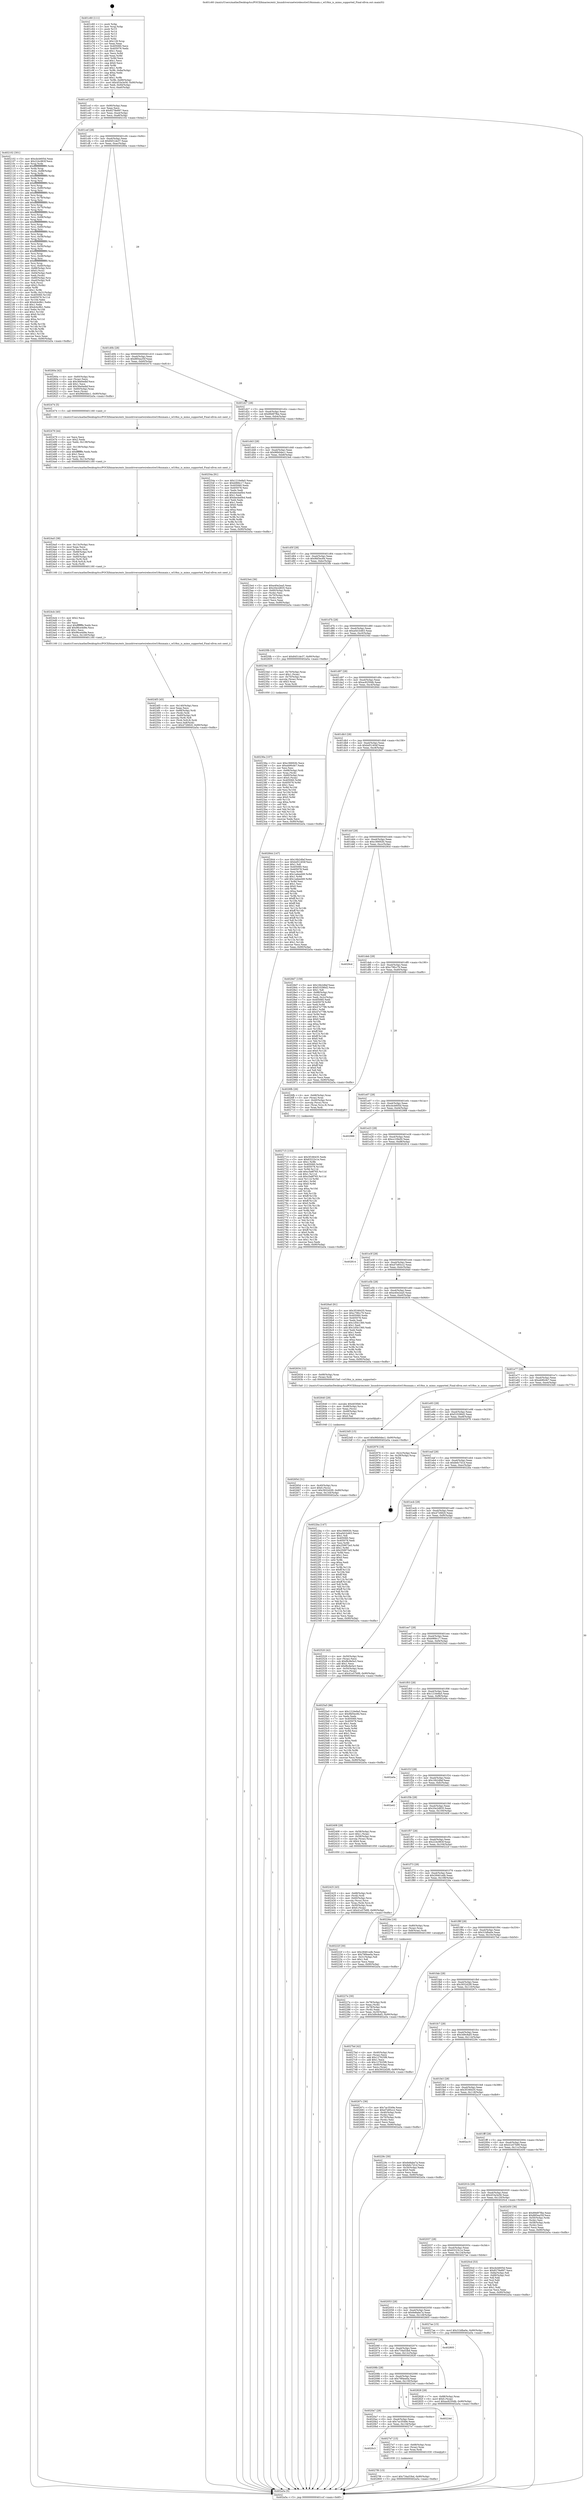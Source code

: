 digraph "0x401c60" {
  label = "0x401c60 (/mnt/c/Users/mathe/Desktop/tcc/POCII/binaries/extr_linuxdriversnetwirelesstiwl18xxmain.c_wl18xx_is_mimo_supported_Final-ollvm.out::main(0))"
  labelloc = "t"
  node[shape=record]

  Entry [label="",width=0.3,height=0.3,shape=circle,fillcolor=black,style=filled]
  "0x401ccf" [label="{
     0x401ccf [32]\l
     | [instrs]\l
     &nbsp;&nbsp;0x401ccf \<+6\>: mov -0x90(%rbp),%eax\l
     &nbsp;&nbsp;0x401cd5 \<+2\>: mov %eax,%ecx\l
     &nbsp;&nbsp;0x401cd7 \<+6\>: sub $0x8278e897,%ecx\l
     &nbsp;&nbsp;0x401cdd \<+6\>: mov %eax,-0xa4(%rbp)\l
     &nbsp;&nbsp;0x401ce3 \<+6\>: mov %ecx,-0xa8(%rbp)\l
     &nbsp;&nbsp;0x401ce9 \<+6\>: je 0000000000402102 \<main+0x4a2\>\l
  }"]
  "0x402102" [label="{
     0x402102 [301]\l
     | [instrs]\l
     &nbsp;&nbsp;0x402102 \<+5\>: mov $0xcbcb605d,%eax\l
     &nbsp;&nbsp;0x402107 \<+5\>: mov $0x224c963f,%ecx\l
     &nbsp;&nbsp;0x40210c \<+3\>: mov %rsp,%rdx\l
     &nbsp;&nbsp;0x40210f \<+4\>: add $0xfffffffffffffff0,%rdx\l
     &nbsp;&nbsp;0x402113 \<+3\>: mov %rdx,%rsp\l
     &nbsp;&nbsp;0x402116 \<+7\>: mov %rdx,-0x88(%rbp)\l
     &nbsp;&nbsp;0x40211d \<+3\>: mov %rsp,%rdx\l
     &nbsp;&nbsp;0x402120 \<+4\>: add $0xfffffffffffffff0,%rdx\l
     &nbsp;&nbsp;0x402124 \<+3\>: mov %rdx,%rsp\l
     &nbsp;&nbsp;0x402127 \<+3\>: mov %rsp,%rsi\l
     &nbsp;&nbsp;0x40212a \<+4\>: add $0xfffffffffffffff0,%rsi\l
     &nbsp;&nbsp;0x40212e \<+3\>: mov %rsi,%rsp\l
     &nbsp;&nbsp;0x402131 \<+4\>: mov %rsi,-0x80(%rbp)\l
     &nbsp;&nbsp;0x402135 \<+3\>: mov %rsp,%rsi\l
     &nbsp;&nbsp;0x402138 \<+4\>: add $0xfffffffffffffff0,%rsi\l
     &nbsp;&nbsp;0x40213c \<+3\>: mov %rsi,%rsp\l
     &nbsp;&nbsp;0x40213f \<+4\>: mov %rsi,-0x78(%rbp)\l
     &nbsp;&nbsp;0x402143 \<+3\>: mov %rsp,%rsi\l
     &nbsp;&nbsp;0x402146 \<+4\>: add $0xfffffffffffffff0,%rsi\l
     &nbsp;&nbsp;0x40214a \<+3\>: mov %rsi,%rsp\l
     &nbsp;&nbsp;0x40214d \<+4\>: mov %rsi,-0x70(%rbp)\l
     &nbsp;&nbsp;0x402151 \<+3\>: mov %rsp,%rsi\l
     &nbsp;&nbsp;0x402154 \<+4\>: add $0xfffffffffffffff0,%rsi\l
     &nbsp;&nbsp;0x402158 \<+3\>: mov %rsi,%rsp\l
     &nbsp;&nbsp;0x40215b \<+4\>: mov %rsi,-0x68(%rbp)\l
     &nbsp;&nbsp;0x40215f \<+3\>: mov %rsp,%rsi\l
     &nbsp;&nbsp;0x402162 \<+4\>: add $0xfffffffffffffff0,%rsi\l
     &nbsp;&nbsp;0x402166 \<+3\>: mov %rsi,%rsp\l
     &nbsp;&nbsp;0x402169 \<+4\>: mov %rsi,-0x60(%rbp)\l
     &nbsp;&nbsp;0x40216d \<+3\>: mov %rsp,%rsi\l
     &nbsp;&nbsp;0x402170 \<+4\>: add $0xfffffffffffffff0,%rsi\l
     &nbsp;&nbsp;0x402174 \<+3\>: mov %rsi,%rsp\l
     &nbsp;&nbsp;0x402177 \<+4\>: mov %rsi,-0x58(%rbp)\l
     &nbsp;&nbsp;0x40217b \<+3\>: mov %rsp,%rsi\l
     &nbsp;&nbsp;0x40217e \<+4\>: add $0xfffffffffffffff0,%rsi\l
     &nbsp;&nbsp;0x402182 \<+3\>: mov %rsi,%rsp\l
     &nbsp;&nbsp;0x402185 \<+4\>: mov %rsi,-0x50(%rbp)\l
     &nbsp;&nbsp;0x402189 \<+3\>: mov %rsp,%rsi\l
     &nbsp;&nbsp;0x40218c \<+4\>: add $0xfffffffffffffff0,%rsi\l
     &nbsp;&nbsp;0x402190 \<+3\>: mov %rsi,%rsp\l
     &nbsp;&nbsp;0x402193 \<+4\>: mov %rsi,-0x48(%rbp)\l
     &nbsp;&nbsp;0x402197 \<+3\>: mov %rsp,%rsi\l
     &nbsp;&nbsp;0x40219a \<+4\>: add $0xfffffffffffffff0,%rsi\l
     &nbsp;&nbsp;0x40219e \<+3\>: mov %rsi,%rsp\l
     &nbsp;&nbsp;0x4021a1 \<+4\>: mov %rsi,-0x40(%rbp)\l
     &nbsp;&nbsp;0x4021a5 \<+7\>: mov -0x88(%rbp),%rsi\l
     &nbsp;&nbsp;0x4021ac \<+6\>: movl $0x0,(%rsi)\l
     &nbsp;&nbsp;0x4021b2 \<+6\>: mov -0x94(%rbp),%edi\l
     &nbsp;&nbsp;0x4021b8 \<+2\>: mov %edi,(%rdx)\l
     &nbsp;&nbsp;0x4021ba \<+4\>: mov -0x80(%rbp),%rsi\l
     &nbsp;&nbsp;0x4021be \<+7\>: mov -0xa0(%rbp),%r8\l
     &nbsp;&nbsp;0x4021c5 \<+3\>: mov %r8,(%rsi)\l
     &nbsp;&nbsp;0x4021c8 \<+3\>: cmpl $0x2,(%rdx)\l
     &nbsp;&nbsp;0x4021cb \<+4\>: setne %r9b\l
     &nbsp;&nbsp;0x4021cf \<+4\>: and $0x1,%r9b\l
     &nbsp;&nbsp;0x4021d3 \<+4\>: mov %r9b,-0x31(%rbp)\l
     &nbsp;&nbsp;0x4021d7 \<+8\>: mov 0x405060,%r10d\l
     &nbsp;&nbsp;0x4021df \<+8\>: mov 0x405078,%r11d\l
     &nbsp;&nbsp;0x4021e7 \<+3\>: mov %r10d,%ebx\l
     &nbsp;&nbsp;0x4021ea \<+6\>: add $0xdcbc8b1,%ebx\l
     &nbsp;&nbsp;0x4021f0 \<+3\>: sub $0x1,%ebx\l
     &nbsp;&nbsp;0x4021f3 \<+6\>: sub $0xdcbc8b1,%ebx\l
     &nbsp;&nbsp;0x4021f9 \<+4\>: imul %ebx,%r10d\l
     &nbsp;&nbsp;0x4021fd \<+4\>: and $0x1,%r10d\l
     &nbsp;&nbsp;0x402201 \<+4\>: cmp $0x0,%r10d\l
     &nbsp;&nbsp;0x402205 \<+4\>: sete %r9b\l
     &nbsp;&nbsp;0x402209 \<+4\>: cmp $0xa,%r11d\l
     &nbsp;&nbsp;0x40220d \<+4\>: setl %r14b\l
     &nbsp;&nbsp;0x402211 \<+3\>: mov %r9b,%r15b\l
     &nbsp;&nbsp;0x402214 \<+3\>: and %r14b,%r15b\l
     &nbsp;&nbsp;0x402217 \<+3\>: xor %r14b,%r9b\l
     &nbsp;&nbsp;0x40221a \<+3\>: or %r9b,%r15b\l
     &nbsp;&nbsp;0x40221d \<+4\>: test $0x1,%r15b\l
     &nbsp;&nbsp;0x402221 \<+3\>: cmovne %ecx,%eax\l
     &nbsp;&nbsp;0x402224 \<+6\>: mov %eax,-0x90(%rbp)\l
     &nbsp;&nbsp;0x40222a \<+5\>: jmp 0000000000402a5a \<main+0xdfa\>\l
  }"]
  "0x401cef" [label="{
     0x401cef [28]\l
     | [instrs]\l
     &nbsp;&nbsp;0x401cef \<+5\>: jmp 0000000000401cf4 \<main+0x94\>\l
     &nbsp;&nbsp;0x401cf4 \<+6\>: mov -0xa4(%rbp),%eax\l
     &nbsp;&nbsp;0x401cfa \<+5\>: sub $0x8451de37,%eax\l
     &nbsp;&nbsp;0x401cff \<+6\>: mov %eax,-0xac(%rbp)\l
     &nbsp;&nbsp;0x401d05 \<+6\>: je 000000000040260a \<main+0x9aa\>\l
  }"]
  Exit [label="",width=0.3,height=0.3,shape=circle,fillcolor=black,style=filled,peripheries=2]
  "0x40260a" [label="{
     0x40260a [42]\l
     | [instrs]\l
     &nbsp;&nbsp;0x40260a \<+4\>: mov -0x60(%rbp),%rax\l
     &nbsp;&nbsp;0x40260e \<+2\>: mov (%rax),%ecx\l
     &nbsp;&nbsp;0x402610 \<+6\>: sub $0x36e0edbf,%ecx\l
     &nbsp;&nbsp;0x402616 \<+3\>: add $0x1,%ecx\l
     &nbsp;&nbsp;0x402619 \<+6\>: add $0x36e0edbf,%ecx\l
     &nbsp;&nbsp;0x40261f \<+4\>: mov -0x60(%rbp),%rax\l
     &nbsp;&nbsp;0x402623 \<+2\>: mov %ecx,(%rax)\l
     &nbsp;&nbsp;0x402625 \<+10\>: movl $0x96b0dec1,-0x90(%rbp)\l
     &nbsp;&nbsp;0x40262f \<+5\>: jmp 0000000000402a5a \<main+0xdfa\>\l
  }"]
  "0x401d0b" [label="{
     0x401d0b [28]\l
     | [instrs]\l
     &nbsp;&nbsp;0x401d0b \<+5\>: jmp 0000000000401d10 \<main+0xb0\>\l
     &nbsp;&nbsp;0x401d10 \<+6\>: mov -0xa4(%rbp),%eax\l
     &nbsp;&nbsp;0x401d16 \<+5\>: sub $0x885ea35f,%eax\l
     &nbsp;&nbsp;0x401d1b \<+6\>: mov %eax,-0xb0(%rbp)\l
     &nbsp;&nbsp;0x401d21 \<+6\>: je 0000000000402474 \<main+0x814\>\l
  }"]
  "0x4027f6" [label="{
     0x4027f6 [15]\l
     | [instrs]\l
     &nbsp;&nbsp;0x4027f6 \<+10\>: movl $0x734a53bd,-0x90(%rbp)\l
     &nbsp;&nbsp;0x402800 \<+5\>: jmp 0000000000402a5a \<main+0xdfa\>\l
  }"]
  "0x402474" [label="{
     0x402474 [5]\l
     | [instrs]\l
     &nbsp;&nbsp;0x402474 \<+5\>: call 0000000000401160 \<next_i\>\l
     | [calls]\l
     &nbsp;&nbsp;0x401160 \{1\} (/mnt/c/Users/mathe/Desktop/tcc/POCII/binaries/extr_linuxdriversnetwirelesstiwl18xxmain.c_wl18xx_is_mimo_supported_Final-ollvm.out::next_i)\l
  }"]
  "0x401d27" [label="{
     0x401d27 [28]\l
     | [instrs]\l
     &nbsp;&nbsp;0x401d27 \<+5\>: jmp 0000000000401d2c \<main+0xcc\>\l
     &nbsp;&nbsp;0x401d2c \<+6\>: mov -0xa4(%rbp),%eax\l
     &nbsp;&nbsp;0x401d32 \<+5\>: sub $0x89d97fbe,%eax\l
     &nbsp;&nbsp;0x401d37 \<+6\>: mov %eax,-0xb4(%rbp)\l
     &nbsp;&nbsp;0x401d3d \<+6\>: je 000000000040254a \<main+0x8ea\>\l
  }"]
  "0x4020c3" [label="{
     0x4020c3\l
  }", style=dashed]
  "0x40254a" [label="{
     0x40254a [91]\l
     | [instrs]\l
     &nbsp;&nbsp;0x40254a \<+5\>: mov $0x1216e9a5,%eax\l
     &nbsp;&nbsp;0x40254f \<+5\>: mov $0xb966c17,%ecx\l
     &nbsp;&nbsp;0x402554 \<+7\>: mov 0x405060,%edx\l
     &nbsp;&nbsp;0x40255b \<+7\>: mov 0x405078,%esi\l
     &nbsp;&nbsp;0x402562 \<+2\>: mov %edx,%edi\l
     &nbsp;&nbsp;0x402564 \<+6\>: sub $0xbecba0b4,%edi\l
     &nbsp;&nbsp;0x40256a \<+3\>: sub $0x1,%edi\l
     &nbsp;&nbsp;0x40256d \<+6\>: add $0xbecba0b4,%edi\l
     &nbsp;&nbsp;0x402573 \<+3\>: imul %edi,%edx\l
     &nbsp;&nbsp;0x402576 \<+3\>: and $0x1,%edx\l
     &nbsp;&nbsp;0x402579 \<+3\>: cmp $0x0,%edx\l
     &nbsp;&nbsp;0x40257c \<+4\>: sete %r8b\l
     &nbsp;&nbsp;0x402580 \<+3\>: cmp $0xa,%esi\l
     &nbsp;&nbsp;0x402583 \<+4\>: setl %r9b\l
     &nbsp;&nbsp;0x402587 \<+3\>: mov %r8b,%r10b\l
     &nbsp;&nbsp;0x40258a \<+3\>: and %r9b,%r10b\l
     &nbsp;&nbsp;0x40258d \<+3\>: xor %r9b,%r8b\l
     &nbsp;&nbsp;0x402590 \<+3\>: or %r8b,%r10b\l
     &nbsp;&nbsp;0x402593 \<+4\>: test $0x1,%r10b\l
     &nbsp;&nbsp;0x402597 \<+3\>: cmovne %ecx,%eax\l
     &nbsp;&nbsp;0x40259a \<+6\>: mov %eax,-0x90(%rbp)\l
     &nbsp;&nbsp;0x4025a0 \<+5\>: jmp 0000000000402a5a \<main+0xdfa\>\l
  }"]
  "0x401d43" [label="{
     0x401d43 [28]\l
     | [instrs]\l
     &nbsp;&nbsp;0x401d43 \<+5\>: jmp 0000000000401d48 \<main+0xe8\>\l
     &nbsp;&nbsp;0x401d48 \<+6\>: mov -0xa4(%rbp),%eax\l
     &nbsp;&nbsp;0x401d4e \<+5\>: sub $0x96b0dec1,%eax\l
     &nbsp;&nbsp;0x401d53 \<+6\>: mov %eax,-0xb8(%rbp)\l
     &nbsp;&nbsp;0x401d59 \<+6\>: je 00000000004023e4 \<main+0x784\>\l
  }"]
  "0x4027e7" [label="{
     0x4027e7 [15]\l
     | [instrs]\l
     &nbsp;&nbsp;0x4027e7 \<+4\>: mov -0x68(%rbp),%rax\l
     &nbsp;&nbsp;0x4027eb \<+3\>: mov (%rax),%rax\l
     &nbsp;&nbsp;0x4027ee \<+3\>: mov %rax,%rdi\l
     &nbsp;&nbsp;0x4027f1 \<+5\>: call 0000000000401030 \<free@plt\>\l
     | [calls]\l
     &nbsp;&nbsp;0x401030 \{1\} (unknown)\l
  }"]
  "0x4023e4" [label="{
     0x4023e4 [36]\l
     | [instrs]\l
     &nbsp;&nbsp;0x4023e4 \<+5\>: mov $0xe40e2ea5,%eax\l
     &nbsp;&nbsp;0x4023e9 \<+5\>: mov $0x20e2d835,%ecx\l
     &nbsp;&nbsp;0x4023ee \<+4\>: mov -0x60(%rbp),%rdx\l
     &nbsp;&nbsp;0x4023f2 \<+2\>: mov (%rdx),%esi\l
     &nbsp;&nbsp;0x4023f4 \<+4\>: mov -0x70(%rbp),%rdx\l
     &nbsp;&nbsp;0x4023f8 \<+2\>: cmp (%rdx),%esi\l
     &nbsp;&nbsp;0x4023fa \<+3\>: cmovl %ecx,%eax\l
     &nbsp;&nbsp;0x4023fd \<+6\>: mov %eax,-0x90(%rbp)\l
     &nbsp;&nbsp;0x402403 \<+5\>: jmp 0000000000402a5a \<main+0xdfa\>\l
  }"]
  "0x401d5f" [label="{
     0x401d5f [28]\l
     | [instrs]\l
     &nbsp;&nbsp;0x401d5f \<+5\>: jmp 0000000000401d64 \<main+0x104\>\l
     &nbsp;&nbsp;0x401d64 \<+6\>: mov -0xa4(%rbp),%eax\l
     &nbsp;&nbsp;0x401d6a \<+5\>: sub $0x9bf3ec84,%eax\l
     &nbsp;&nbsp;0x401d6f \<+6\>: mov %eax,-0xbc(%rbp)\l
     &nbsp;&nbsp;0x401d75 \<+6\>: je 00000000004025fb \<main+0x99b\>\l
  }"]
  "0x4020a7" [label="{
     0x4020a7 [28]\l
     | [instrs]\l
     &nbsp;&nbsp;0x4020a7 \<+5\>: jmp 00000000004020ac \<main+0x44c\>\l
     &nbsp;&nbsp;0x4020ac \<+6\>: mov -0xa4(%rbp),%eax\l
     &nbsp;&nbsp;0x4020b2 \<+5\>: sub $0x7ac3549e,%eax\l
     &nbsp;&nbsp;0x4020b7 \<+6\>: mov %eax,-0x134(%rbp)\l
     &nbsp;&nbsp;0x4020bd \<+6\>: je 00000000004027e7 \<main+0xb87\>\l
  }"]
  "0x4025fb" [label="{
     0x4025fb [15]\l
     | [instrs]\l
     &nbsp;&nbsp;0x4025fb \<+10\>: movl $0x8451de37,-0x90(%rbp)\l
     &nbsp;&nbsp;0x402605 \<+5\>: jmp 0000000000402a5a \<main+0xdfa\>\l
  }"]
  "0x401d7b" [label="{
     0x401d7b [28]\l
     | [instrs]\l
     &nbsp;&nbsp;0x401d7b \<+5\>: jmp 0000000000401d80 \<main+0x120\>\l
     &nbsp;&nbsp;0x401d80 \<+6\>: mov -0xa4(%rbp),%eax\l
     &nbsp;&nbsp;0x401d86 \<+5\>: sub $0xa0d1b463,%eax\l
     &nbsp;&nbsp;0x401d8b \<+6\>: mov %eax,-0xc0(%rbp)\l
     &nbsp;&nbsp;0x401d91 \<+6\>: je 000000000040234d \<main+0x6ed\>\l
  }"]
  "0x40224d" [label="{
     0x40224d\l
  }", style=dashed]
  "0x40234d" [label="{
     0x40234d [29]\l
     | [instrs]\l
     &nbsp;&nbsp;0x40234d \<+4\>: mov -0x70(%rbp),%rax\l
     &nbsp;&nbsp;0x402351 \<+6\>: movl $0x1,(%rax)\l
     &nbsp;&nbsp;0x402357 \<+4\>: mov -0x70(%rbp),%rax\l
     &nbsp;&nbsp;0x40235b \<+3\>: movslq (%rax),%rax\l
     &nbsp;&nbsp;0x40235e \<+4\>: shl $0x3,%rax\l
     &nbsp;&nbsp;0x402362 \<+3\>: mov %rax,%rdi\l
     &nbsp;&nbsp;0x402365 \<+5\>: call 0000000000401050 \<malloc@plt\>\l
     | [calls]\l
     &nbsp;&nbsp;0x401050 \{1\} (unknown)\l
  }"]
  "0x401d97" [label="{
     0x401d97 [28]\l
     | [instrs]\l
     &nbsp;&nbsp;0x401d97 \<+5\>: jmp 0000000000401d9c \<main+0x13c\>\l
     &nbsp;&nbsp;0x401d9c \<+6\>: mov -0xa4(%rbp),%eax\l
     &nbsp;&nbsp;0x401da2 \<+5\>: sub $0xac8250db,%eax\l
     &nbsp;&nbsp;0x401da7 \<+6\>: mov %eax,-0xc4(%rbp)\l
     &nbsp;&nbsp;0x401dad \<+6\>: je 0000000000402844 \<main+0xbe4\>\l
  }"]
  "0x40208b" [label="{
     0x40208b [28]\l
     | [instrs]\l
     &nbsp;&nbsp;0x40208b \<+5\>: jmp 0000000000402090 \<main+0x430\>\l
     &nbsp;&nbsp;0x402090 \<+6\>: mov -0xa4(%rbp),%eax\l
     &nbsp;&nbsp;0x402096 \<+5\>: sub $0x79f4ee0a,%eax\l
     &nbsp;&nbsp;0x40209b \<+6\>: mov %eax,-0x130(%rbp)\l
     &nbsp;&nbsp;0x4020a1 \<+6\>: je 000000000040224d \<main+0x5ed\>\l
  }"]
  "0x402844" [label="{
     0x402844 [147]\l
     | [instrs]\l
     &nbsp;&nbsp;0x402844 \<+5\>: mov $0x16b2dfaf,%eax\l
     &nbsp;&nbsp;0x402849 \<+5\>: mov $0xbd51404f,%ecx\l
     &nbsp;&nbsp;0x40284e \<+2\>: mov $0x1,%dl\l
     &nbsp;&nbsp;0x402850 \<+7\>: mov 0x405060,%esi\l
     &nbsp;&nbsp;0x402857 \<+7\>: mov 0x405078,%edi\l
     &nbsp;&nbsp;0x40285e \<+3\>: mov %esi,%r8d\l
     &nbsp;&nbsp;0x402861 \<+7\>: sub $0x1adeed49,%r8d\l
     &nbsp;&nbsp;0x402868 \<+4\>: sub $0x1,%r8d\l
     &nbsp;&nbsp;0x40286c \<+7\>: add $0x1adeed49,%r8d\l
     &nbsp;&nbsp;0x402873 \<+4\>: imul %r8d,%esi\l
     &nbsp;&nbsp;0x402877 \<+3\>: and $0x1,%esi\l
     &nbsp;&nbsp;0x40287a \<+3\>: cmp $0x0,%esi\l
     &nbsp;&nbsp;0x40287d \<+4\>: sete %r9b\l
     &nbsp;&nbsp;0x402881 \<+3\>: cmp $0xa,%edi\l
     &nbsp;&nbsp;0x402884 \<+4\>: setl %r10b\l
     &nbsp;&nbsp;0x402888 \<+3\>: mov %r9b,%r11b\l
     &nbsp;&nbsp;0x40288b \<+4\>: xor $0xff,%r11b\l
     &nbsp;&nbsp;0x40288f \<+3\>: mov %r10b,%bl\l
     &nbsp;&nbsp;0x402892 \<+3\>: xor $0xff,%bl\l
     &nbsp;&nbsp;0x402895 \<+3\>: xor $0x1,%dl\l
     &nbsp;&nbsp;0x402898 \<+3\>: mov %r11b,%r14b\l
     &nbsp;&nbsp;0x40289b \<+4\>: and $0xff,%r14b\l
     &nbsp;&nbsp;0x40289f \<+3\>: and %dl,%r9b\l
     &nbsp;&nbsp;0x4028a2 \<+3\>: mov %bl,%r15b\l
     &nbsp;&nbsp;0x4028a5 \<+4\>: and $0xff,%r15b\l
     &nbsp;&nbsp;0x4028a9 \<+3\>: and %dl,%r10b\l
     &nbsp;&nbsp;0x4028ac \<+3\>: or %r9b,%r14b\l
     &nbsp;&nbsp;0x4028af \<+3\>: or %r10b,%r15b\l
     &nbsp;&nbsp;0x4028b2 \<+3\>: xor %r15b,%r14b\l
     &nbsp;&nbsp;0x4028b5 \<+3\>: or %bl,%r11b\l
     &nbsp;&nbsp;0x4028b8 \<+4\>: xor $0xff,%r11b\l
     &nbsp;&nbsp;0x4028bc \<+3\>: or $0x1,%dl\l
     &nbsp;&nbsp;0x4028bf \<+3\>: and %dl,%r11b\l
     &nbsp;&nbsp;0x4028c2 \<+3\>: or %r11b,%r14b\l
     &nbsp;&nbsp;0x4028c5 \<+4\>: test $0x1,%r14b\l
     &nbsp;&nbsp;0x4028c9 \<+3\>: cmovne %ecx,%eax\l
     &nbsp;&nbsp;0x4028cc \<+6\>: mov %eax,-0x90(%rbp)\l
     &nbsp;&nbsp;0x4028d2 \<+5\>: jmp 0000000000402a5a \<main+0xdfa\>\l
  }"]
  "0x401db3" [label="{
     0x401db3 [28]\l
     | [instrs]\l
     &nbsp;&nbsp;0x401db3 \<+5\>: jmp 0000000000401db8 \<main+0x158\>\l
     &nbsp;&nbsp;0x401db8 \<+6\>: mov -0xa4(%rbp),%eax\l
     &nbsp;&nbsp;0x401dbe \<+5\>: sub $0xbd51404f,%eax\l
     &nbsp;&nbsp;0x401dc3 \<+6\>: mov %eax,-0xc8(%rbp)\l
     &nbsp;&nbsp;0x401dc9 \<+6\>: je 00000000004028d7 \<main+0xc77\>\l
  }"]
  "0x402828" [label="{
     0x402828 [28]\l
     | [instrs]\l
     &nbsp;&nbsp;0x402828 \<+7\>: mov -0x88(%rbp),%rax\l
     &nbsp;&nbsp;0x40282f \<+6\>: movl $0x0,(%rax)\l
     &nbsp;&nbsp;0x402835 \<+10\>: movl $0xac8250db,-0x90(%rbp)\l
     &nbsp;&nbsp;0x40283f \<+5\>: jmp 0000000000402a5a \<main+0xdfa\>\l
  }"]
  "0x4028d7" [label="{
     0x4028d7 [159]\l
     | [instrs]\l
     &nbsp;&nbsp;0x4028d7 \<+5\>: mov $0x16b2dfaf,%eax\l
     &nbsp;&nbsp;0x4028dc \<+5\>: mov $0xf10296d2,%ecx\l
     &nbsp;&nbsp;0x4028e1 \<+2\>: mov $0x1,%dl\l
     &nbsp;&nbsp;0x4028e3 \<+7\>: mov -0x88(%rbp),%rsi\l
     &nbsp;&nbsp;0x4028ea \<+2\>: mov (%rsi),%edi\l
     &nbsp;&nbsp;0x4028ec \<+3\>: mov %edi,-0x2c(%rbp)\l
     &nbsp;&nbsp;0x4028ef \<+7\>: mov 0x405060,%edi\l
     &nbsp;&nbsp;0x4028f6 \<+8\>: mov 0x405078,%r8d\l
     &nbsp;&nbsp;0x4028fe \<+3\>: mov %edi,%r9d\l
     &nbsp;&nbsp;0x402901 \<+7\>: add $0x47e7786,%r9d\l
     &nbsp;&nbsp;0x402908 \<+4\>: sub $0x1,%r9d\l
     &nbsp;&nbsp;0x40290c \<+7\>: sub $0x47e7786,%r9d\l
     &nbsp;&nbsp;0x402913 \<+4\>: imul %r9d,%edi\l
     &nbsp;&nbsp;0x402917 \<+3\>: and $0x1,%edi\l
     &nbsp;&nbsp;0x40291a \<+3\>: cmp $0x0,%edi\l
     &nbsp;&nbsp;0x40291d \<+4\>: sete %r10b\l
     &nbsp;&nbsp;0x402921 \<+4\>: cmp $0xa,%r8d\l
     &nbsp;&nbsp;0x402925 \<+4\>: setl %r11b\l
     &nbsp;&nbsp;0x402929 \<+3\>: mov %r10b,%bl\l
     &nbsp;&nbsp;0x40292c \<+3\>: xor $0xff,%bl\l
     &nbsp;&nbsp;0x40292f \<+3\>: mov %r11b,%r14b\l
     &nbsp;&nbsp;0x402932 \<+4\>: xor $0xff,%r14b\l
     &nbsp;&nbsp;0x402936 \<+3\>: xor $0x0,%dl\l
     &nbsp;&nbsp;0x402939 \<+3\>: mov %bl,%r15b\l
     &nbsp;&nbsp;0x40293c \<+4\>: and $0x0,%r15b\l
     &nbsp;&nbsp;0x402940 \<+3\>: and %dl,%r10b\l
     &nbsp;&nbsp;0x402943 \<+3\>: mov %r14b,%r12b\l
     &nbsp;&nbsp;0x402946 \<+4\>: and $0x0,%r12b\l
     &nbsp;&nbsp;0x40294a \<+3\>: and %dl,%r11b\l
     &nbsp;&nbsp;0x40294d \<+3\>: or %r10b,%r15b\l
     &nbsp;&nbsp;0x402950 \<+3\>: or %r11b,%r12b\l
     &nbsp;&nbsp;0x402953 \<+3\>: xor %r12b,%r15b\l
     &nbsp;&nbsp;0x402956 \<+3\>: or %r14b,%bl\l
     &nbsp;&nbsp;0x402959 \<+3\>: xor $0xff,%bl\l
     &nbsp;&nbsp;0x40295c \<+3\>: or $0x0,%dl\l
     &nbsp;&nbsp;0x40295f \<+2\>: and %dl,%bl\l
     &nbsp;&nbsp;0x402961 \<+3\>: or %bl,%r15b\l
     &nbsp;&nbsp;0x402964 \<+4\>: test $0x1,%r15b\l
     &nbsp;&nbsp;0x402968 \<+3\>: cmovne %ecx,%eax\l
     &nbsp;&nbsp;0x40296b \<+6\>: mov %eax,-0x90(%rbp)\l
     &nbsp;&nbsp;0x402971 \<+5\>: jmp 0000000000402a5a \<main+0xdfa\>\l
  }"]
  "0x401dcf" [label="{
     0x401dcf [28]\l
     | [instrs]\l
     &nbsp;&nbsp;0x401dcf \<+5\>: jmp 0000000000401dd4 \<main+0x174\>\l
     &nbsp;&nbsp;0x401dd4 \<+6\>: mov -0xa4(%rbp),%eax\l
     &nbsp;&nbsp;0x401dda \<+5\>: sub $0xc36692fc,%eax\l
     &nbsp;&nbsp;0x401ddf \<+6\>: mov %eax,-0xcc(%rbp)\l
     &nbsp;&nbsp;0x401de5 \<+6\>: je 00000000004029cd \<main+0xd6d\>\l
  }"]
  "0x40206f" [label="{
     0x40206f [28]\l
     | [instrs]\l
     &nbsp;&nbsp;0x40206f \<+5\>: jmp 0000000000402074 \<main+0x414\>\l
     &nbsp;&nbsp;0x402074 \<+6\>: mov -0xa4(%rbp),%eax\l
     &nbsp;&nbsp;0x40207a \<+5\>: sub $0x734a53bd,%eax\l
     &nbsp;&nbsp;0x40207f \<+6\>: mov %eax,-0x12c(%rbp)\l
     &nbsp;&nbsp;0x402085 \<+6\>: je 0000000000402828 \<main+0xbc8\>\l
  }"]
  "0x4029cd" [label="{
     0x4029cd\l
  }", style=dashed]
  "0x401deb" [label="{
     0x401deb [28]\l
     | [instrs]\l
     &nbsp;&nbsp;0x401deb \<+5\>: jmp 0000000000401df0 \<main+0x190\>\l
     &nbsp;&nbsp;0x401df0 \<+6\>: mov -0xa4(%rbp),%eax\l
     &nbsp;&nbsp;0x401df6 \<+5\>: sub $0xc79fcc79,%eax\l
     &nbsp;&nbsp;0x401dfb \<+6\>: mov %eax,-0xd0(%rbp)\l
     &nbsp;&nbsp;0x401e01 \<+6\>: je 00000000004026fb \<main+0xa9b\>\l
  }"]
  "0x402805" [label="{
     0x402805\l
  }", style=dashed]
  "0x4026fb" [label="{
     0x4026fb [26]\l
     | [instrs]\l
     &nbsp;&nbsp;0x4026fb \<+4\>: mov -0x68(%rbp),%rax\l
     &nbsp;&nbsp;0x4026ff \<+3\>: mov (%rax),%rax\l
     &nbsp;&nbsp;0x402702 \<+4\>: mov -0x40(%rbp),%rcx\l
     &nbsp;&nbsp;0x402706 \<+3\>: movslq (%rcx),%rcx\l
     &nbsp;&nbsp;0x402709 \<+4\>: mov (%rax,%rcx,8),%rax\l
     &nbsp;&nbsp;0x40270d \<+3\>: mov %rax,%rdi\l
     &nbsp;&nbsp;0x402710 \<+5\>: call 0000000000401030 \<free@plt\>\l
     | [calls]\l
     &nbsp;&nbsp;0x401030 \{1\} (unknown)\l
  }"]
  "0x401e07" [label="{
     0x401e07 [28]\l
     | [instrs]\l
     &nbsp;&nbsp;0x401e07 \<+5\>: jmp 0000000000401e0c \<main+0x1ac\>\l
     &nbsp;&nbsp;0x401e0c \<+6\>: mov -0xa4(%rbp),%eax\l
     &nbsp;&nbsp;0x401e12 \<+5\>: sub $0xcbcb605d,%eax\l
     &nbsp;&nbsp;0x401e17 \<+6\>: mov %eax,-0xd4(%rbp)\l
     &nbsp;&nbsp;0x401e1d \<+6\>: je 0000000000402988 \<main+0xd28\>\l
  }"]
  "0x402053" [label="{
     0x402053 [28]\l
     | [instrs]\l
     &nbsp;&nbsp;0x402053 \<+5\>: jmp 0000000000402058 \<main+0x3f8\>\l
     &nbsp;&nbsp;0x402058 \<+6\>: mov -0xa4(%rbp),%eax\l
     &nbsp;&nbsp;0x40205e \<+5\>: sub $0x6e8abe7a,%eax\l
     &nbsp;&nbsp;0x402063 \<+6\>: mov %eax,-0x128(%rbp)\l
     &nbsp;&nbsp;0x402069 \<+6\>: je 0000000000402805 \<main+0xba5\>\l
  }"]
  "0x402988" [label="{
     0x402988\l
  }", style=dashed]
  "0x401e23" [label="{
     0x401e23 [28]\l
     | [instrs]\l
     &nbsp;&nbsp;0x401e23 \<+5\>: jmp 0000000000401e28 \<main+0x1c8\>\l
     &nbsp;&nbsp;0x401e28 \<+6\>: mov -0xa4(%rbp),%eax\l
     &nbsp;&nbsp;0x401e2e \<+5\>: sub $0xcc10fa50,%eax\l
     &nbsp;&nbsp;0x401e33 \<+6\>: mov %eax,-0xd8(%rbp)\l
     &nbsp;&nbsp;0x401e39 \<+6\>: je 0000000000402814 \<main+0xbb4\>\l
  }"]
  "0x4027ae" [label="{
     0x4027ae [15]\l
     | [instrs]\l
     &nbsp;&nbsp;0x4027ae \<+10\>: movl $0x31bfba0e,-0x90(%rbp)\l
     &nbsp;&nbsp;0x4027b8 \<+5\>: jmp 0000000000402a5a \<main+0xdfa\>\l
  }"]
  "0x402814" [label="{
     0x402814\l
  }", style=dashed]
  "0x401e3f" [label="{
     0x401e3f [28]\l
     | [instrs]\l
     &nbsp;&nbsp;0x401e3f \<+5\>: jmp 0000000000401e44 \<main+0x1e4\>\l
     &nbsp;&nbsp;0x401e44 \<+6\>: mov -0xa4(%rbp),%eax\l
     &nbsp;&nbsp;0x401e4a \<+5\>: sub $0xd7e85cc2,%eax\l
     &nbsp;&nbsp;0x401e4f \<+6\>: mov %eax,-0xdc(%rbp)\l
     &nbsp;&nbsp;0x401e55 \<+6\>: je 00000000004026a0 \<main+0xa40\>\l
  }"]
  "0x402715" [label="{
     0x402715 [153]\l
     | [instrs]\l
     &nbsp;&nbsp;0x402715 \<+5\>: mov $0x3f166435,%edx\l
     &nbsp;&nbsp;0x40271a \<+5\>: mov $0x63223c1e,%esi\l
     &nbsp;&nbsp;0x40271f \<+3\>: mov $0x1,%r8b\l
     &nbsp;&nbsp;0x402722 \<+8\>: mov 0x405060,%r9d\l
     &nbsp;&nbsp;0x40272a \<+8\>: mov 0x405078,%r10d\l
     &nbsp;&nbsp;0x402732 \<+3\>: mov %r9d,%r11d\l
     &nbsp;&nbsp;0x402735 \<+7\>: add $0xc5a8f765,%r11d\l
     &nbsp;&nbsp;0x40273c \<+4\>: sub $0x1,%r11d\l
     &nbsp;&nbsp;0x402740 \<+7\>: sub $0xc5a8f765,%r11d\l
     &nbsp;&nbsp;0x402747 \<+4\>: imul %r11d,%r9d\l
     &nbsp;&nbsp;0x40274b \<+4\>: and $0x1,%r9d\l
     &nbsp;&nbsp;0x40274f \<+4\>: cmp $0x0,%r9d\l
     &nbsp;&nbsp;0x402753 \<+3\>: sete %bl\l
     &nbsp;&nbsp;0x402756 \<+4\>: cmp $0xa,%r10d\l
     &nbsp;&nbsp;0x40275a \<+4\>: setl %r14b\l
     &nbsp;&nbsp;0x40275e \<+3\>: mov %bl,%r15b\l
     &nbsp;&nbsp;0x402761 \<+4\>: xor $0xff,%r15b\l
     &nbsp;&nbsp;0x402765 \<+3\>: mov %r14b,%r12b\l
     &nbsp;&nbsp;0x402768 \<+4\>: xor $0xff,%r12b\l
     &nbsp;&nbsp;0x40276c \<+4\>: xor $0x0,%r8b\l
     &nbsp;&nbsp;0x402770 \<+3\>: mov %r15b,%r13b\l
     &nbsp;&nbsp;0x402773 \<+4\>: and $0x0,%r13b\l
     &nbsp;&nbsp;0x402777 \<+3\>: and %r8b,%bl\l
     &nbsp;&nbsp;0x40277a \<+3\>: mov %r12b,%al\l
     &nbsp;&nbsp;0x40277d \<+2\>: and $0x0,%al\l
     &nbsp;&nbsp;0x40277f \<+3\>: and %r8b,%r14b\l
     &nbsp;&nbsp;0x402782 \<+3\>: or %bl,%r13b\l
     &nbsp;&nbsp;0x402785 \<+3\>: or %r14b,%al\l
     &nbsp;&nbsp;0x402788 \<+3\>: xor %al,%r13b\l
     &nbsp;&nbsp;0x40278b \<+3\>: or %r12b,%r15b\l
     &nbsp;&nbsp;0x40278e \<+4\>: xor $0xff,%r15b\l
     &nbsp;&nbsp;0x402792 \<+4\>: or $0x0,%r8b\l
     &nbsp;&nbsp;0x402796 \<+3\>: and %r8b,%r15b\l
     &nbsp;&nbsp;0x402799 \<+3\>: or %r15b,%r13b\l
     &nbsp;&nbsp;0x40279c \<+4\>: test $0x1,%r13b\l
     &nbsp;&nbsp;0x4027a0 \<+3\>: cmovne %esi,%edx\l
     &nbsp;&nbsp;0x4027a3 \<+6\>: mov %edx,-0x90(%rbp)\l
     &nbsp;&nbsp;0x4027a9 \<+5\>: jmp 0000000000402a5a \<main+0xdfa\>\l
  }"]
  "0x4026a0" [label="{
     0x4026a0 [91]\l
     | [instrs]\l
     &nbsp;&nbsp;0x4026a0 \<+5\>: mov $0x3f166435,%eax\l
     &nbsp;&nbsp;0x4026a5 \<+5\>: mov $0xc79fcc79,%ecx\l
     &nbsp;&nbsp;0x4026aa \<+7\>: mov 0x405060,%edx\l
     &nbsp;&nbsp;0x4026b1 \<+7\>: mov 0x405078,%esi\l
     &nbsp;&nbsp;0x4026b8 \<+2\>: mov %edx,%edi\l
     &nbsp;&nbsp;0x4026ba \<+6\>: sub $0x1d5b1360,%edi\l
     &nbsp;&nbsp;0x4026c0 \<+3\>: sub $0x1,%edi\l
     &nbsp;&nbsp;0x4026c3 \<+6\>: add $0x1d5b1360,%edi\l
     &nbsp;&nbsp;0x4026c9 \<+3\>: imul %edi,%edx\l
     &nbsp;&nbsp;0x4026cc \<+3\>: and $0x1,%edx\l
     &nbsp;&nbsp;0x4026cf \<+3\>: cmp $0x0,%edx\l
     &nbsp;&nbsp;0x4026d2 \<+4\>: sete %r8b\l
     &nbsp;&nbsp;0x4026d6 \<+3\>: cmp $0xa,%esi\l
     &nbsp;&nbsp;0x4026d9 \<+4\>: setl %r9b\l
     &nbsp;&nbsp;0x4026dd \<+3\>: mov %r8b,%r10b\l
     &nbsp;&nbsp;0x4026e0 \<+3\>: and %r9b,%r10b\l
     &nbsp;&nbsp;0x4026e3 \<+3\>: xor %r9b,%r8b\l
     &nbsp;&nbsp;0x4026e6 \<+3\>: or %r8b,%r10b\l
     &nbsp;&nbsp;0x4026e9 \<+4\>: test $0x1,%r10b\l
     &nbsp;&nbsp;0x4026ed \<+3\>: cmovne %ecx,%eax\l
     &nbsp;&nbsp;0x4026f0 \<+6\>: mov %eax,-0x90(%rbp)\l
     &nbsp;&nbsp;0x4026f6 \<+5\>: jmp 0000000000402a5a \<main+0xdfa\>\l
  }"]
  "0x401e5b" [label="{
     0x401e5b [28]\l
     | [instrs]\l
     &nbsp;&nbsp;0x401e5b \<+5\>: jmp 0000000000401e60 \<main+0x200\>\l
     &nbsp;&nbsp;0x401e60 \<+6\>: mov -0xa4(%rbp),%eax\l
     &nbsp;&nbsp;0x401e66 \<+5\>: sub $0xe40e2ea5,%eax\l
     &nbsp;&nbsp;0x401e6b \<+6\>: mov %eax,-0xe0(%rbp)\l
     &nbsp;&nbsp;0x401e71 \<+6\>: je 0000000000402634 \<main+0x9d4\>\l
  }"]
  "0x40265d" [label="{
     0x40265d [31]\l
     | [instrs]\l
     &nbsp;&nbsp;0x40265d \<+4\>: mov -0x40(%rbp),%rcx\l
     &nbsp;&nbsp;0x402661 \<+6\>: movl $0x0,(%rcx)\l
     &nbsp;&nbsp;0x402667 \<+10\>: movl $0x3932d2f0,-0x90(%rbp)\l
     &nbsp;&nbsp;0x402671 \<+6\>: mov %eax,-0x144(%rbp)\l
     &nbsp;&nbsp;0x402677 \<+5\>: jmp 0000000000402a5a \<main+0xdfa\>\l
  }"]
  "0x402634" [label="{
     0x402634 [12]\l
     | [instrs]\l
     &nbsp;&nbsp;0x402634 \<+4\>: mov -0x68(%rbp),%rax\l
     &nbsp;&nbsp;0x402638 \<+3\>: mov (%rax),%rdi\l
     &nbsp;&nbsp;0x40263b \<+5\>: call 00000000004015a0 \<wl18xx_is_mimo_supported\>\l
     | [calls]\l
     &nbsp;&nbsp;0x4015a0 \{1\} (/mnt/c/Users/mathe/Desktop/tcc/POCII/binaries/extr_linuxdriversnetwirelesstiwl18xxmain.c_wl18xx_is_mimo_supported_Final-ollvm.out::wl18xx_is_mimo_supported)\l
  }"]
  "0x401e77" [label="{
     0x401e77 [28]\l
     | [instrs]\l
     &nbsp;&nbsp;0x401e77 \<+5\>: jmp 0000000000401e7c \<main+0x21c\>\l
     &nbsp;&nbsp;0x401e7c \<+6\>: mov -0xa4(%rbp),%eax\l
     &nbsp;&nbsp;0x401e82 \<+5\>: sub $0xeb90cfe7,%eax\l
     &nbsp;&nbsp;0x401e87 \<+6\>: mov %eax,-0xe4(%rbp)\l
     &nbsp;&nbsp;0x401e8d \<+6\>: je 00000000004023d5 \<main+0x775\>\l
  }"]
  "0x402640" [label="{
     0x402640 [29]\l
     | [instrs]\l
     &nbsp;&nbsp;0x402640 \<+10\>: movabs $0x4030b6,%rdi\l
     &nbsp;&nbsp;0x40264a \<+4\>: mov -0x48(%rbp),%rcx\l
     &nbsp;&nbsp;0x40264e \<+2\>: mov %eax,(%rcx)\l
     &nbsp;&nbsp;0x402650 \<+4\>: mov -0x48(%rbp),%rcx\l
     &nbsp;&nbsp;0x402654 \<+2\>: mov (%rcx),%esi\l
     &nbsp;&nbsp;0x402656 \<+2\>: mov $0x0,%al\l
     &nbsp;&nbsp;0x402658 \<+5\>: call 0000000000401040 \<printf@plt\>\l
     | [calls]\l
     &nbsp;&nbsp;0x401040 \{1\} (unknown)\l
  }"]
  "0x4023d5" [label="{
     0x4023d5 [15]\l
     | [instrs]\l
     &nbsp;&nbsp;0x4023d5 \<+10\>: movl $0x96b0dec1,-0x90(%rbp)\l
     &nbsp;&nbsp;0x4023df \<+5\>: jmp 0000000000402a5a \<main+0xdfa\>\l
  }"]
  "0x401e93" [label="{
     0x401e93 [28]\l
     | [instrs]\l
     &nbsp;&nbsp;0x401e93 \<+5\>: jmp 0000000000401e98 \<main+0x238\>\l
     &nbsp;&nbsp;0x401e98 \<+6\>: mov -0xa4(%rbp),%eax\l
     &nbsp;&nbsp;0x401e9e \<+5\>: sub $0xf10296d2,%eax\l
     &nbsp;&nbsp;0x401ea3 \<+6\>: mov %eax,-0xe8(%rbp)\l
     &nbsp;&nbsp;0x401ea9 \<+6\>: je 0000000000402976 \<main+0xd16\>\l
  }"]
  "0x4024f3" [label="{
     0x4024f3 [45]\l
     | [instrs]\l
     &nbsp;&nbsp;0x4024f3 \<+6\>: mov -0x140(%rbp),%ecx\l
     &nbsp;&nbsp;0x4024f9 \<+3\>: imul %eax,%ecx\l
     &nbsp;&nbsp;0x4024fc \<+4\>: mov -0x68(%rbp),%rdi\l
     &nbsp;&nbsp;0x402500 \<+3\>: mov (%rdi),%rdi\l
     &nbsp;&nbsp;0x402503 \<+4\>: mov -0x60(%rbp),%r8\l
     &nbsp;&nbsp;0x402507 \<+3\>: movslq (%r8),%r8\l
     &nbsp;&nbsp;0x40250a \<+4\>: mov (%rdi,%r8,8),%rdi\l
     &nbsp;&nbsp;0x40250e \<+3\>: mov %ecx,0x8(%rdi)\l
     &nbsp;&nbsp;0x402511 \<+10\>: movl $0x4726820,-0x90(%rbp)\l
     &nbsp;&nbsp;0x40251b \<+5\>: jmp 0000000000402a5a \<main+0xdfa\>\l
  }"]
  "0x402976" [label="{
     0x402976 [18]\l
     | [instrs]\l
     &nbsp;&nbsp;0x402976 \<+3\>: mov -0x2c(%rbp),%eax\l
     &nbsp;&nbsp;0x402979 \<+4\>: lea -0x28(%rbp),%rsp\l
     &nbsp;&nbsp;0x40297d \<+1\>: pop %rbx\l
     &nbsp;&nbsp;0x40297e \<+2\>: pop %r12\l
     &nbsp;&nbsp;0x402980 \<+2\>: pop %r13\l
     &nbsp;&nbsp;0x402982 \<+2\>: pop %r14\l
     &nbsp;&nbsp;0x402984 \<+2\>: pop %r15\l
     &nbsp;&nbsp;0x402986 \<+1\>: pop %rbp\l
     &nbsp;&nbsp;0x402987 \<+1\>: ret\l
  }"]
  "0x401eaf" [label="{
     0x401eaf [28]\l
     | [instrs]\l
     &nbsp;&nbsp;0x401eaf \<+5\>: jmp 0000000000401eb4 \<main+0x254\>\l
     &nbsp;&nbsp;0x401eb4 \<+6\>: mov -0xa4(%rbp),%eax\l
     &nbsp;&nbsp;0x401eba \<+5\>: sub $0xfe6c7d1d,%eax\l
     &nbsp;&nbsp;0x401ebf \<+6\>: mov %eax,-0xec(%rbp)\l
     &nbsp;&nbsp;0x401ec5 \<+6\>: je 00000000004022ba \<main+0x65a\>\l
  }"]
  "0x4024cb" [label="{
     0x4024cb [40]\l
     | [instrs]\l
     &nbsp;&nbsp;0x4024cb \<+5\>: mov $0x2,%ecx\l
     &nbsp;&nbsp;0x4024d0 \<+1\>: cltd\l
     &nbsp;&nbsp;0x4024d1 \<+2\>: idiv %ecx\l
     &nbsp;&nbsp;0x4024d3 \<+6\>: imul $0xfffffffe,%edx,%ecx\l
     &nbsp;&nbsp;0x4024d9 \<+6\>: add $0x96ce4d9e,%ecx\l
     &nbsp;&nbsp;0x4024df \<+3\>: add $0x1,%ecx\l
     &nbsp;&nbsp;0x4024e2 \<+6\>: sub $0x96ce4d9e,%ecx\l
     &nbsp;&nbsp;0x4024e8 \<+6\>: mov %ecx,-0x140(%rbp)\l
     &nbsp;&nbsp;0x4024ee \<+5\>: call 0000000000401160 \<next_i\>\l
     | [calls]\l
     &nbsp;&nbsp;0x401160 \{1\} (/mnt/c/Users/mathe/Desktop/tcc/POCII/binaries/extr_linuxdriversnetwirelesstiwl18xxmain.c_wl18xx_is_mimo_supported_Final-ollvm.out::next_i)\l
  }"]
  "0x4022ba" [label="{
     0x4022ba [147]\l
     | [instrs]\l
     &nbsp;&nbsp;0x4022ba \<+5\>: mov $0xc36692fc,%eax\l
     &nbsp;&nbsp;0x4022bf \<+5\>: mov $0xa0d1b463,%ecx\l
     &nbsp;&nbsp;0x4022c4 \<+2\>: mov $0x1,%dl\l
     &nbsp;&nbsp;0x4022c6 \<+7\>: mov 0x405060,%esi\l
     &nbsp;&nbsp;0x4022cd \<+7\>: mov 0x405078,%edi\l
     &nbsp;&nbsp;0x4022d4 \<+3\>: mov %esi,%r8d\l
     &nbsp;&nbsp;0x4022d7 \<+7\>: add $0x259973e5,%r8d\l
     &nbsp;&nbsp;0x4022de \<+4\>: sub $0x1,%r8d\l
     &nbsp;&nbsp;0x4022e2 \<+7\>: sub $0x259973e5,%r8d\l
     &nbsp;&nbsp;0x4022e9 \<+4\>: imul %r8d,%esi\l
     &nbsp;&nbsp;0x4022ed \<+3\>: and $0x1,%esi\l
     &nbsp;&nbsp;0x4022f0 \<+3\>: cmp $0x0,%esi\l
     &nbsp;&nbsp;0x4022f3 \<+4\>: sete %r9b\l
     &nbsp;&nbsp;0x4022f7 \<+3\>: cmp $0xa,%edi\l
     &nbsp;&nbsp;0x4022fa \<+4\>: setl %r10b\l
     &nbsp;&nbsp;0x4022fe \<+3\>: mov %r9b,%r11b\l
     &nbsp;&nbsp;0x402301 \<+4\>: xor $0xff,%r11b\l
     &nbsp;&nbsp;0x402305 \<+3\>: mov %r10b,%bl\l
     &nbsp;&nbsp;0x402308 \<+3\>: xor $0xff,%bl\l
     &nbsp;&nbsp;0x40230b \<+3\>: xor $0x1,%dl\l
     &nbsp;&nbsp;0x40230e \<+3\>: mov %r11b,%r14b\l
     &nbsp;&nbsp;0x402311 \<+4\>: and $0xff,%r14b\l
     &nbsp;&nbsp;0x402315 \<+3\>: and %dl,%r9b\l
     &nbsp;&nbsp;0x402318 \<+3\>: mov %bl,%r15b\l
     &nbsp;&nbsp;0x40231b \<+4\>: and $0xff,%r15b\l
     &nbsp;&nbsp;0x40231f \<+3\>: and %dl,%r10b\l
     &nbsp;&nbsp;0x402322 \<+3\>: or %r9b,%r14b\l
     &nbsp;&nbsp;0x402325 \<+3\>: or %r10b,%r15b\l
     &nbsp;&nbsp;0x402328 \<+3\>: xor %r15b,%r14b\l
     &nbsp;&nbsp;0x40232b \<+3\>: or %bl,%r11b\l
     &nbsp;&nbsp;0x40232e \<+4\>: xor $0xff,%r11b\l
     &nbsp;&nbsp;0x402332 \<+3\>: or $0x1,%dl\l
     &nbsp;&nbsp;0x402335 \<+3\>: and %dl,%r11b\l
     &nbsp;&nbsp;0x402338 \<+3\>: or %r11b,%r14b\l
     &nbsp;&nbsp;0x40233b \<+4\>: test $0x1,%r14b\l
     &nbsp;&nbsp;0x40233f \<+3\>: cmovne %ecx,%eax\l
     &nbsp;&nbsp;0x402342 \<+6\>: mov %eax,-0x90(%rbp)\l
     &nbsp;&nbsp;0x402348 \<+5\>: jmp 0000000000402a5a \<main+0xdfa\>\l
  }"]
  "0x401ecb" [label="{
     0x401ecb [28]\l
     | [instrs]\l
     &nbsp;&nbsp;0x401ecb \<+5\>: jmp 0000000000401ed0 \<main+0x270\>\l
     &nbsp;&nbsp;0x401ed0 \<+6\>: mov -0xa4(%rbp),%eax\l
     &nbsp;&nbsp;0x401ed6 \<+5\>: sub $0x4726820,%eax\l
     &nbsp;&nbsp;0x401edb \<+6\>: mov %eax,-0xf0(%rbp)\l
     &nbsp;&nbsp;0x401ee1 \<+6\>: je 0000000000402520 \<main+0x8c0\>\l
  }"]
  "0x4024a5" [label="{
     0x4024a5 [38]\l
     | [instrs]\l
     &nbsp;&nbsp;0x4024a5 \<+6\>: mov -0x13c(%rbp),%ecx\l
     &nbsp;&nbsp;0x4024ab \<+3\>: imul %eax,%ecx\l
     &nbsp;&nbsp;0x4024ae \<+3\>: movslq %ecx,%rdi\l
     &nbsp;&nbsp;0x4024b1 \<+4\>: mov -0x68(%rbp),%r8\l
     &nbsp;&nbsp;0x4024b5 \<+3\>: mov (%r8),%r8\l
     &nbsp;&nbsp;0x4024b8 \<+4\>: mov -0x60(%rbp),%r9\l
     &nbsp;&nbsp;0x4024bc \<+3\>: movslq (%r9),%r9\l
     &nbsp;&nbsp;0x4024bf \<+4\>: mov (%r8,%r9,8),%r8\l
     &nbsp;&nbsp;0x4024c3 \<+3\>: mov %rdi,(%r8)\l
     &nbsp;&nbsp;0x4024c6 \<+5\>: call 0000000000401160 \<next_i\>\l
     | [calls]\l
     &nbsp;&nbsp;0x401160 \{1\} (/mnt/c/Users/mathe/Desktop/tcc/POCII/binaries/extr_linuxdriversnetwirelesstiwl18xxmain.c_wl18xx_is_mimo_supported_Final-ollvm.out::next_i)\l
  }"]
  "0x402520" [label="{
     0x402520 [42]\l
     | [instrs]\l
     &nbsp;&nbsp;0x402520 \<+4\>: mov -0x50(%rbp),%rax\l
     &nbsp;&nbsp;0x402524 \<+2\>: mov (%rax),%ecx\l
     &nbsp;&nbsp;0x402526 \<+6\>: sub $0xf6c8e5e3,%ecx\l
     &nbsp;&nbsp;0x40252c \<+3\>: add $0x1,%ecx\l
     &nbsp;&nbsp;0x40252f \<+6\>: add $0xf6c8e5e3,%ecx\l
     &nbsp;&nbsp;0x402535 \<+4\>: mov -0x50(%rbp),%rax\l
     &nbsp;&nbsp;0x402539 \<+2\>: mov %ecx,(%rax)\l
     &nbsp;&nbsp;0x40253b \<+10\>: movl $0x41e57b99,-0x90(%rbp)\l
     &nbsp;&nbsp;0x402545 \<+5\>: jmp 0000000000402a5a \<main+0xdfa\>\l
  }"]
  "0x401ee7" [label="{
     0x401ee7 [28]\l
     | [instrs]\l
     &nbsp;&nbsp;0x401ee7 \<+5\>: jmp 0000000000401eec \<main+0x28c\>\l
     &nbsp;&nbsp;0x401eec \<+6\>: mov -0xa4(%rbp),%eax\l
     &nbsp;&nbsp;0x401ef2 \<+5\>: sub $0xb966c17,%eax\l
     &nbsp;&nbsp;0x401ef7 \<+6\>: mov %eax,-0xf4(%rbp)\l
     &nbsp;&nbsp;0x401efd \<+6\>: je 00000000004025a5 \<main+0x945\>\l
  }"]
  "0x402479" [label="{
     0x402479 [44]\l
     | [instrs]\l
     &nbsp;&nbsp;0x402479 \<+2\>: xor %ecx,%ecx\l
     &nbsp;&nbsp;0x40247b \<+5\>: mov $0x2,%edx\l
     &nbsp;&nbsp;0x402480 \<+6\>: mov %edx,-0x138(%rbp)\l
     &nbsp;&nbsp;0x402486 \<+1\>: cltd\l
     &nbsp;&nbsp;0x402487 \<+6\>: mov -0x138(%rbp),%esi\l
     &nbsp;&nbsp;0x40248d \<+2\>: idiv %esi\l
     &nbsp;&nbsp;0x40248f \<+6\>: imul $0xfffffffe,%edx,%edx\l
     &nbsp;&nbsp;0x402495 \<+3\>: sub $0x1,%ecx\l
     &nbsp;&nbsp;0x402498 \<+2\>: sub %ecx,%edx\l
     &nbsp;&nbsp;0x40249a \<+6\>: mov %edx,-0x13c(%rbp)\l
     &nbsp;&nbsp;0x4024a0 \<+5\>: call 0000000000401160 \<next_i\>\l
     | [calls]\l
     &nbsp;&nbsp;0x401160 \{1\} (/mnt/c/Users/mathe/Desktop/tcc/POCII/binaries/extr_linuxdriversnetwirelesstiwl18xxmain.c_wl18xx_is_mimo_supported_Final-ollvm.out::next_i)\l
  }"]
  "0x4025a5" [label="{
     0x4025a5 [86]\l
     | [instrs]\l
     &nbsp;&nbsp;0x4025a5 \<+5\>: mov $0x1216e9a5,%eax\l
     &nbsp;&nbsp;0x4025aa \<+5\>: mov $0x9bf3ec84,%ecx\l
     &nbsp;&nbsp;0x4025af \<+2\>: xor %edx,%edx\l
     &nbsp;&nbsp;0x4025b1 \<+7\>: mov 0x405060,%esi\l
     &nbsp;&nbsp;0x4025b8 \<+7\>: mov 0x405078,%edi\l
     &nbsp;&nbsp;0x4025bf \<+3\>: sub $0x1,%edx\l
     &nbsp;&nbsp;0x4025c2 \<+3\>: mov %esi,%r8d\l
     &nbsp;&nbsp;0x4025c5 \<+3\>: add %edx,%r8d\l
     &nbsp;&nbsp;0x4025c8 \<+4\>: imul %r8d,%esi\l
     &nbsp;&nbsp;0x4025cc \<+3\>: and $0x1,%esi\l
     &nbsp;&nbsp;0x4025cf \<+3\>: cmp $0x0,%esi\l
     &nbsp;&nbsp;0x4025d2 \<+4\>: sete %r9b\l
     &nbsp;&nbsp;0x4025d6 \<+3\>: cmp $0xa,%edi\l
     &nbsp;&nbsp;0x4025d9 \<+4\>: setl %r10b\l
     &nbsp;&nbsp;0x4025dd \<+3\>: mov %r9b,%r11b\l
     &nbsp;&nbsp;0x4025e0 \<+3\>: and %r10b,%r11b\l
     &nbsp;&nbsp;0x4025e3 \<+3\>: xor %r10b,%r9b\l
     &nbsp;&nbsp;0x4025e6 \<+3\>: or %r9b,%r11b\l
     &nbsp;&nbsp;0x4025e9 \<+4\>: test $0x1,%r11b\l
     &nbsp;&nbsp;0x4025ed \<+3\>: cmovne %ecx,%eax\l
     &nbsp;&nbsp;0x4025f0 \<+6\>: mov %eax,-0x90(%rbp)\l
     &nbsp;&nbsp;0x4025f6 \<+5\>: jmp 0000000000402a5a \<main+0xdfa\>\l
  }"]
  "0x401f03" [label="{
     0x401f03 [28]\l
     | [instrs]\l
     &nbsp;&nbsp;0x401f03 \<+5\>: jmp 0000000000401f08 \<main+0x2a8\>\l
     &nbsp;&nbsp;0x401f08 \<+6\>: mov -0xa4(%rbp),%eax\l
     &nbsp;&nbsp;0x401f0e \<+5\>: sub $0x1216e9a5,%eax\l
     &nbsp;&nbsp;0x401f13 \<+6\>: mov %eax,-0xf8(%rbp)\l
     &nbsp;&nbsp;0x401f19 \<+6\>: je 0000000000402a0a \<main+0xdaa\>\l
  }"]
  "0x402425" [label="{
     0x402425 [43]\l
     | [instrs]\l
     &nbsp;&nbsp;0x402425 \<+4\>: mov -0x68(%rbp),%rdi\l
     &nbsp;&nbsp;0x402429 \<+3\>: mov (%rdi),%rdi\l
     &nbsp;&nbsp;0x40242c \<+4\>: mov -0x60(%rbp),%rcx\l
     &nbsp;&nbsp;0x402430 \<+3\>: movslq (%rcx),%rcx\l
     &nbsp;&nbsp;0x402433 \<+4\>: mov %rax,(%rdi,%rcx,8)\l
     &nbsp;&nbsp;0x402437 \<+4\>: mov -0x50(%rbp),%rax\l
     &nbsp;&nbsp;0x40243b \<+6\>: movl $0x0,(%rax)\l
     &nbsp;&nbsp;0x402441 \<+10\>: movl $0x41e57b99,-0x90(%rbp)\l
     &nbsp;&nbsp;0x40244b \<+5\>: jmp 0000000000402a5a \<main+0xdfa\>\l
  }"]
  "0x402a0a" [label="{
     0x402a0a\l
  }", style=dashed]
  "0x401f1f" [label="{
     0x401f1f [28]\l
     | [instrs]\l
     &nbsp;&nbsp;0x401f1f \<+5\>: jmp 0000000000401f24 \<main+0x2c4\>\l
     &nbsp;&nbsp;0x401f24 \<+6\>: mov -0xa4(%rbp),%eax\l
     &nbsp;&nbsp;0x401f2a \<+5\>: sub $0x16b2dfaf,%eax\l
     &nbsp;&nbsp;0x401f2f \<+6\>: mov %eax,-0xfc(%rbp)\l
     &nbsp;&nbsp;0x401f35 \<+6\>: je 0000000000402a42 \<main+0xde2\>\l
  }"]
  "0x40236a" [label="{
     0x40236a [107]\l
     | [instrs]\l
     &nbsp;&nbsp;0x40236a \<+5\>: mov $0xc36692fc,%ecx\l
     &nbsp;&nbsp;0x40236f \<+5\>: mov $0xeb90cfe7,%edx\l
     &nbsp;&nbsp;0x402374 \<+2\>: xor %esi,%esi\l
     &nbsp;&nbsp;0x402376 \<+4\>: mov -0x68(%rbp),%rdi\l
     &nbsp;&nbsp;0x40237a \<+3\>: mov %rax,(%rdi)\l
     &nbsp;&nbsp;0x40237d \<+4\>: mov -0x60(%rbp),%rax\l
     &nbsp;&nbsp;0x402381 \<+6\>: movl $0x0,(%rax)\l
     &nbsp;&nbsp;0x402387 \<+8\>: mov 0x405060,%r8d\l
     &nbsp;&nbsp;0x40238f \<+8\>: mov 0x405078,%r9d\l
     &nbsp;&nbsp;0x402397 \<+3\>: sub $0x1,%esi\l
     &nbsp;&nbsp;0x40239a \<+3\>: mov %r8d,%r10d\l
     &nbsp;&nbsp;0x40239d \<+3\>: add %esi,%r10d\l
     &nbsp;&nbsp;0x4023a0 \<+4\>: imul %r10d,%r8d\l
     &nbsp;&nbsp;0x4023a4 \<+4\>: and $0x1,%r8d\l
     &nbsp;&nbsp;0x4023a8 \<+4\>: cmp $0x0,%r8d\l
     &nbsp;&nbsp;0x4023ac \<+4\>: sete %r11b\l
     &nbsp;&nbsp;0x4023b0 \<+4\>: cmp $0xa,%r9d\l
     &nbsp;&nbsp;0x4023b4 \<+3\>: setl %bl\l
     &nbsp;&nbsp;0x4023b7 \<+3\>: mov %r11b,%r14b\l
     &nbsp;&nbsp;0x4023ba \<+3\>: and %bl,%r14b\l
     &nbsp;&nbsp;0x4023bd \<+3\>: xor %bl,%r11b\l
     &nbsp;&nbsp;0x4023c0 \<+3\>: or %r11b,%r14b\l
     &nbsp;&nbsp;0x4023c3 \<+4\>: test $0x1,%r14b\l
     &nbsp;&nbsp;0x4023c7 \<+3\>: cmovne %edx,%ecx\l
     &nbsp;&nbsp;0x4023ca \<+6\>: mov %ecx,-0x90(%rbp)\l
     &nbsp;&nbsp;0x4023d0 \<+5\>: jmp 0000000000402a5a \<main+0xdfa\>\l
  }"]
  "0x402a42" [label="{
     0x402a42\l
  }", style=dashed]
  "0x401f3b" [label="{
     0x401f3b [28]\l
     | [instrs]\l
     &nbsp;&nbsp;0x401f3b \<+5\>: jmp 0000000000401f40 \<main+0x2e0\>\l
     &nbsp;&nbsp;0x401f40 \<+6\>: mov -0xa4(%rbp),%eax\l
     &nbsp;&nbsp;0x401f46 \<+5\>: sub $0x20e2d835,%eax\l
     &nbsp;&nbsp;0x401f4b \<+6\>: mov %eax,-0x100(%rbp)\l
     &nbsp;&nbsp;0x401f51 \<+6\>: je 0000000000402408 \<main+0x7a8\>\l
  }"]
  "0x40227e" [label="{
     0x40227e [30]\l
     | [instrs]\l
     &nbsp;&nbsp;0x40227e \<+4\>: mov -0x78(%rbp),%rdi\l
     &nbsp;&nbsp;0x402282 \<+2\>: mov %eax,(%rdi)\l
     &nbsp;&nbsp;0x402284 \<+4\>: mov -0x78(%rbp),%rdi\l
     &nbsp;&nbsp;0x402288 \<+2\>: mov (%rdi),%eax\l
     &nbsp;&nbsp;0x40228a \<+3\>: mov %eax,-0x30(%rbp)\l
     &nbsp;&nbsp;0x40228d \<+10\>: movl $0x3d9c8af3,-0x90(%rbp)\l
     &nbsp;&nbsp;0x402297 \<+5\>: jmp 0000000000402a5a \<main+0xdfa\>\l
  }"]
  "0x402408" [label="{
     0x402408 [29]\l
     | [instrs]\l
     &nbsp;&nbsp;0x402408 \<+4\>: mov -0x58(%rbp),%rax\l
     &nbsp;&nbsp;0x40240c \<+6\>: movl $0x1,(%rax)\l
     &nbsp;&nbsp;0x402412 \<+4\>: mov -0x58(%rbp),%rax\l
     &nbsp;&nbsp;0x402416 \<+3\>: movslq (%rax),%rax\l
     &nbsp;&nbsp;0x402419 \<+4\>: shl $0x4,%rax\l
     &nbsp;&nbsp;0x40241d \<+3\>: mov %rax,%rdi\l
     &nbsp;&nbsp;0x402420 \<+5\>: call 0000000000401050 \<malloc@plt\>\l
     | [calls]\l
     &nbsp;&nbsp;0x401050 \{1\} (unknown)\l
  }"]
  "0x401f57" [label="{
     0x401f57 [28]\l
     | [instrs]\l
     &nbsp;&nbsp;0x401f57 \<+5\>: jmp 0000000000401f5c \<main+0x2fc\>\l
     &nbsp;&nbsp;0x401f5c \<+6\>: mov -0xa4(%rbp),%eax\l
     &nbsp;&nbsp;0x401f62 \<+5\>: sub $0x224c963f,%eax\l
     &nbsp;&nbsp;0x401f67 \<+6\>: mov %eax,-0x104(%rbp)\l
     &nbsp;&nbsp;0x401f6d \<+6\>: je 000000000040222f \<main+0x5cf\>\l
  }"]
  "0x401c60" [label="{
     0x401c60 [111]\l
     | [instrs]\l
     &nbsp;&nbsp;0x401c60 \<+1\>: push %rbp\l
     &nbsp;&nbsp;0x401c61 \<+3\>: mov %rsp,%rbp\l
     &nbsp;&nbsp;0x401c64 \<+2\>: push %r15\l
     &nbsp;&nbsp;0x401c66 \<+2\>: push %r14\l
     &nbsp;&nbsp;0x401c68 \<+2\>: push %r13\l
     &nbsp;&nbsp;0x401c6a \<+2\>: push %r12\l
     &nbsp;&nbsp;0x401c6c \<+1\>: push %rbx\l
     &nbsp;&nbsp;0x401c6d \<+7\>: sub $0x128,%rsp\l
     &nbsp;&nbsp;0x401c74 \<+2\>: xor %eax,%eax\l
     &nbsp;&nbsp;0x401c76 \<+7\>: mov 0x405060,%ecx\l
     &nbsp;&nbsp;0x401c7d \<+7\>: mov 0x405078,%edx\l
     &nbsp;&nbsp;0x401c84 \<+3\>: sub $0x1,%eax\l
     &nbsp;&nbsp;0x401c87 \<+3\>: mov %ecx,%r8d\l
     &nbsp;&nbsp;0x401c8a \<+3\>: add %eax,%r8d\l
     &nbsp;&nbsp;0x401c8d \<+4\>: imul %r8d,%ecx\l
     &nbsp;&nbsp;0x401c91 \<+3\>: and $0x1,%ecx\l
     &nbsp;&nbsp;0x401c94 \<+3\>: cmp $0x0,%ecx\l
     &nbsp;&nbsp;0x401c97 \<+4\>: sete %r9b\l
     &nbsp;&nbsp;0x401c9b \<+4\>: and $0x1,%r9b\l
     &nbsp;&nbsp;0x401c9f \<+7\>: mov %r9b,-0x8a(%rbp)\l
     &nbsp;&nbsp;0x401ca6 \<+3\>: cmp $0xa,%edx\l
     &nbsp;&nbsp;0x401ca9 \<+4\>: setl %r9b\l
     &nbsp;&nbsp;0x401cad \<+4\>: and $0x1,%r9b\l
     &nbsp;&nbsp;0x401cb1 \<+7\>: mov %r9b,-0x89(%rbp)\l
     &nbsp;&nbsp;0x401cb8 \<+10\>: movl $0x453a3e56,-0x90(%rbp)\l
     &nbsp;&nbsp;0x401cc2 \<+6\>: mov %edi,-0x94(%rbp)\l
     &nbsp;&nbsp;0x401cc8 \<+7\>: mov %rsi,-0xa0(%rbp)\l
  }"]
  "0x40222f" [label="{
     0x40222f [30]\l
     | [instrs]\l
     &nbsp;&nbsp;0x40222f \<+5\>: mov $0x28461edb,%eax\l
     &nbsp;&nbsp;0x402234 \<+5\>: mov $0x79f4ee0a,%ecx\l
     &nbsp;&nbsp;0x402239 \<+3\>: mov -0x31(%rbp),%dl\l
     &nbsp;&nbsp;0x40223c \<+3\>: test $0x1,%dl\l
     &nbsp;&nbsp;0x40223f \<+3\>: cmovne %ecx,%eax\l
     &nbsp;&nbsp;0x402242 \<+6\>: mov %eax,-0x90(%rbp)\l
     &nbsp;&nbsp;0x402248 \<+5\>: jmp 0000000000402a5a \<main+0xdfa\>\l
  }"]
  "0x401f73" [label="{
     0x401f73 [28]\l
     | [instrs]\l
     &nbsp;&nbsp;0x401f73 \<+5\>: jmp 0000000000401f78 \<main+0x318\>\l
     &nbsp;&nbsp;0x401f78 \<+6\>: mov -0xa4(%rbp),%eax\l
     &nbsp;&nbsp;0x401f7e \<+5\>: sub $0x28461edb,%eax\l
     &nbsp;&nbsp;0x401f83 \<+6\>: mov %eax,-0x108(%rbp)\l
     &nbsp;&nbsp;0x401f89 \<+6\>: je 000000000040226e \<main+0x60e\>\l
  }"]
  "0x402a5a" [label="{
     0x402a5a [5]\l
     | [instrs]\l
     &nbsp;&nbsp;0x402a5a \<+5\>: jmp 0000000000401ccf \<main+0x6f\>\l
  }"]
  "0x40226e" [label="{
     0x40226e [16]\l
     | [instrs]\l
     &nbsp;&nbsp;0x40226e \<+4\>: mov -0x80(%rbp),%rax\l
     &nbsp;&nbsp;0x402272 \<+3\>: mov (%rax),%rax\l
     &nbsp;&nbsp;0x402275 \<+4\>: mov 0x8(%rax),%rdi\l
     &nbsp;&nbsp;0x402279 \<+5\>: call 0000000000401060 \<atoi@plt\>\l
     | [calls]\l
     &nbsp;&nbsp;0x401060 \{1\} (unknown)\l
  }"]
  "0x401f8f" [label="{
     0x401f8f [28]\l
     | [instrs]\l
     &nbsp;&nbsp;0x401f8f \<+5\>: jmp 0000000000401f94 \<main+0x334\>\l
     &nbsp;&nbsp;0x401f94 \<+6\>: mov -0xa4(%rbp),%eax\l
     &nbsp;&nbsp;0x401f9a \<+5\>: sub $0x31bfba0e,%eax\l
     &nbsp;&nbsp;0x401f9f \<+6\>: mov %eax,-0x10c(%rbp)\l
     &nbsp;&nbsp;0x401fa5 \<+6\>: je 00000000004027bd \<main+0xb5d\>\l
  }"]
  "0x402037" [label="{
     0x402037 [28]\l
     | [instrs]\l
     &nbsp;&nbsp;0x402037 \<+5\>: jmp 000000000040203c \<main+0x3dc\>\l
     &nbsp;&nbsp;0x40203c \<+6\>: mov -0xa4(%rbp),%eax\l
     &nbsp;&nbsp;0x402042 \<+5\>: sub $0x63223c1e,%eax\l
     &nbsp;&nbsp;0x402047 \<+6\>: mov %eax,-0x124(%rbp)\l
     &nbsp;&nbsp;0x40204d \<+6\>: je 00000000004027ae \<main+0xb4e\>\l
  }"]
  "0x4027bd" [label="{
     0x4027bd [42]\l
     | [instrs]\l
     &nbsp;&nbsp;0x4027bd \<+4\>: mov -0x40(%rbp),%rax\l
     &nbsp;&nbsp;0x4027c1 \<+2\>: mov (%rax),%ecx\l
     &nbsp;&nbsp;0x4027c3 \<+6\>: add $0x127625f6,%ecx\l
     &nbsp;&nbsp;0x4027c9 \<+3\>: add $0x1,%ecx\l
     &nbsp;&nbsp;0x4027cc \<+6\>: sub $0x127625f6,%ecx\l
     &nbsp;&nbsp;0x4027d2 \<+4\>: mov -0x40(%rbp),%rax\l
     &nbsp;&nbsp;0x4027d6 \<+2\>: mov %ecx,(%rax)\l
     &nbsp;&nbsp;0x4027d8 \<+10\>: movl $0x3932d2f0,-0x90(%rbp)\l
     &nbsp;&nbsp;0x4027e2 \<+5\>: jmp 0000000000402a5a \<main+0xdfa\>\l
  }"]
  "0x401fab" [label="{
     0x401fab [28]\l
     | [instrs]\l
     &nbsp;&nbsp;0x401fab \<+5\>: jmp 0000000000401fb0 \<main+0x350\>\l
     &nbsp;&nbsp;0x401fb0 \<+6\>: mov -0xa4(%rbp),%eax\l
     &nbsp;&nbsp;0x401fb6 \<+5\>: sub $0x3932d2f0,%eax\l
     &nbsp;&nbsp;0x401fbb \<+6\>: mov %eax,-0x110(%rbp)\l
     &nbsp;&nbsp;0x401fc1 \<+6\>: je 000000000040267c \<main+0xa1c\>\l
  }"]
  "0x4020cd" [label="{
     0x4020cd [53]\l
     | [instrs]\l
     &nbsp;&nbsp;0x4020cd \<+5\>: mov $0xcbcb605d,%eax\l
     &nbsp;&nbsp;0x4020d2 \<+5\>: mov $0x8278e897,%ecx\l
     &nbsp;&nbsp;0x4020d7 \<+6\>: mov -0x8a(%rbp),%dl\l
     &nbsp;&nbsp;0x4020dd \<+7\>: mov -0x89(%rbp),%sil\l
     &nbsp;&nbsp;0x4020e4 \<+3\>: mov %dl,%dil\l
     &nbsp;&nbsp;0x4020e7 \<+3\>: and %sil,%dil\l
     &nbsp;&nbsp;0x4020ea \<+3\>: xor %sil,%dl\l
     &nbsp;&nbsp;0x4020ed \<+3\>: or %dl,%dil\l
     &nbsp;&nbsp;0x4020f0 \<+4\>: test $0x1,%dil\l
     &nbsp;&nbsp;0x4020f4 \<+3\>: cmovne %ecx,%eax\l
     &nbsp;&nbsp;0x4020f7 \<+6\>: mov %eax,-0x90(%rbp)\l
     &nbsp;&nbsp;0x4020fd \<+5\>: jmp 0000000000402a5a \<main+0xdfa\>\l
  }"]
  "0x40267c" [label="{
     0x40267c [36]\l
     | [instrs]\l
     &nbsp;&nbsp;0x40267c \<+5\>: mov $0x7ac3549e,%eax\l
     &nbsp;&nbsp;0x402681 \<+5\>: mov $0xd7e85cc2,%ecx\l
     &nbsp;&nbsp;0x402686 \<+4\>: mov -0x40(%rbp),%rdx\l
     &nbsp;&nbsp;0x40268a \<+2\>: mov (%rdx),%esi\l
     &nbsp;&nbsp;0x40268c \<+4\>: mov -0x70(%rbp),%rdx\l
     &nbsp;&nbsp;0x402690 \<+2\>: cmp (%rdx),%esi\l
     &nbsp;&nbsp;0x402692 \<+3\>: cmovl %ecx,%eax\l
     &nbsp;&nbsp;0x402695 \<+6\>: mov %eax,-0x90(%rbp)\l
     &nbsp;&nbsp;0x40269b \<+5\>: jmp 0000000000402a5a \<main+0xdfa\>\l
  }"]
  "0x401fc7" [label="{
     0x401fc7 [28]\l
     | [instrs]\l
     &nbsp;&nbsp;0x401fc7 \<+5\>: jmp 0000000000401fcc \<main+0x36c\>\l
     &nbsp;&nbsp;0x401fcc \<+6\>: mov -0xa4(%rbp),%eax\l
     &nbsp;&nbsp;0x401fd2 \<+5\>: sub $0x3d9c8af3,%eax\l
     &nbsp;&nbsp;0x401fd7 \<+6\>: mov %eax,-0x114(%rbp)\l
     &nbsp;&nbsp;0x401fdd \<+6\>: je 000000000040229c \<main+0x63c\>\l
  }"]
  "0x40201b" [label="{
     0x40201b [28]\l
     | [instrs]\l
     &nbsp;&nbsp;0x40201b \<+5\>: jmp 0000000000402020 \<main+0x3c0\>\l
     &nbsp;&nbsp;0x402020 \<+6\>: mov -0xa4(%rbp),%eax\l
     &nbsp;&nbsp;0x402026 \<+5\>: sub $0x453a3e56,%eax\l
     &nbsp;&nbsp;0x40202b \<+6\>: mov %eax,-0x120(%rbp)\l
     &nbsp;&nbsp;0x402031 \<+6\>: je 00000000004020cd \<main+0x46d\>\l
  }"]
  "0x40229c" [label="{
     0x40229c [30]\l
     | [instrs]\l
     &nbsp;&nbsp;0x40229c \<+5\>: mov $0x6e8abe7a,%eax\l
     &nbsp;&nbsp;0x4022a1 \<+5\>: mov $0xfe6c7d1d,%ecx\l
     &nbsp;&nbsp;0x4022a6 \<+3\>: mov -0x30(%rbp),%edx\l
     &nbsp;&nbsp;0x4022a9 \<+3\>: cmp $0x0,%edx\l
     &nbsp;&nbsp;0x4022ac \<+3\>: cmove %ecx,%eax\l
     &nbsp;&nbsp;0x4022af \<+6\>: mov %eax,-0x90(%rbp)\l
     &nbsp;&nbsp;0x4022b5 \<+5\>: jmp 0000000000402a5a \<main+0xdfa\>\l
  }"]
  "0x401fe3" [label="{
     0x401fe3 [28]\l
     | [instrs]\l
     &nbsp;&nbsp;0x401fe3 \<+5\>: jmp 0000000000401fe8 \<main+0x388\>\l
     &nbsp;&nbsp;0x401fe8 \<+6\>: mov -0xa4(%rbp),%eax\l
     &nbsp;&nbsp;0x401fee \<+5\>: sub $0x3f166435,%eax\l
     &nbsp;&nbsp;0x401ff3 \<+6\>: mov %eax,-0x118(%rbp)\l
     &nbsp;&nbsp;0x401ff9 \<+6\>: je 0000000000402a19 \<main+0xdb9\>\l
  }"]
  "0x402450" [label="{
     0x402450 [36]\l
     | [instrs]\l
     &nbsp;&nbsp;0x402450 \<+5\>: mov $0x89d97fbe,%eax\l
     &nbsp;&nbsp;0x402455 \<+5\>: mov $0x885ea35f,%ecx\l
     &nbsp;&nbsp;0x40245a \<+4\>: mov -0x50(%rbp),%rdx\l
     &nbsp;&nbsp;0x40245e \<+2\>: mov (%rdx),%esi\l
     &nbsp;&nbsp;0x402460 \<+4\>: mov -0x58(%rbp),%rdx\l
     &nbsp;&nbsp;0x402464 \<+2\>: cmp (%rdx),%esi\l
     &nbsp;&nbsp;0x402466 \<+3\>: cmovl %ecx,%eax\l
     &nbsp;&nbsp;0x402469 \<+6\>: mov %eax,-0x90(%rbp)\l
     &nbsp;&nbsp;0x40246f \<+5\>: jmp 0000000000402a5a \<main+0xdfa\>\l
  }"]
  "0x402a19" [label="{
     0x402a19\l
  }", style=dashed]
  "0x401fff" [label="{
     0x401fff [28]\l
     | [instrs]\l
     &nbsp;&nbsp;0x401fff \<+5\>: jmp 0000000000402004 \<main+0x3a4\>\l
     &nbsp;&nbsp;0x402004 \<+6\>: mov -0xa4(%rbp),%eax\l
     &nbsp;&nbsp;0x40200a \<+5\>: sub $0x41e57b99,%eax\l
     &nbsp;&nbsp;0x40200f \<+6\>: mov %eax,-0x11c(%rbp)\l
     &nbsp;&nbsp;0x402015 \<+6\>: je 0000000000402450 \<main+0x7f0\>\l
  }"]
  Entry -> "0x401c60" [label=" 1"]
  "0x401ccf" -> "0x402102" [label=" 1"]
  "0x401ccf" -> "0x401cef" [label=" 30"]
  "0x402976" -> Exit [label=" 1"]
  "0x401cef" -> "0x40260a" [label=" 1"]
  "0x401cef" -> "0x401d0b" [label=" 29"]
  "0x4028d7" -> "0x402a5a" [label=" 1"]
  "0x401d0b" -> "0x402474" [label=" 1"]
  "0x401d0b" -> "0x401d27" [label=" 28"]
  "0x402844" -> "0x402a5a" [label=" 1"]
  "0x401d27" -> "0x40254a" [label=" 1"]
  "0x401d27" -> "0x401d43" [label=" 27"]
  "0x402828" -> "0x402a5a" [label=" 1"]
  "0x401d43" -> "0x4023e4" [label=" 2"]
  "0x401d43" -> "0x401d5f" [label=" 25"]
  "0x4027f6" -> "0x402a5a" [label=" 1"]
  "0x401d5f" -> "0x4025fb" [label=" 1"]
  "0x401d5f" -> "0x401d7b" [label=" 24"]
  "0x4020a7" -> "0x4020c3" [label=" 0"]
  "0x401d7b" -> "0x40234d" [label=" 1"]
  "0x401d7b" -> "0x401d97" [label=" 23"]
  "0x4020a7" -> "0x4027e7" [label=" 1"]
  "0x401d97" -> "0x402844" [label=" 1"]
  "0x401d97" -> "0x401db3" [label=" 22"]
  "0x40208b" -> "0x4020a7" [label=" 1"]
  "0x401db3" -> "0x4028d7" [label=" 1"]
  "0x401db3" -> "0x401dcf" [label=" 21"]
  "0x40208b" -> "0x40224d" [label=" 0"]
  "0x401dcf" -> "0x4029cd" [label=" 0"]
  "0x401dcf" -> "0x401deb" [label=" 21"]
  "0x40206f" -> "0x40208b" [label=" 1"]
  "0x401deb" -> "0x4026fb" [label=" 1"]
  "0x401deb" -> "0x401e07" [label=" 20"]
  "0x40206f" -> "0x402828" [label=" 1"]
  "0x401e07" -> "0x402988" [label=" 0"]
  "0x401e07" -> "0x401e23" [label=" 20"]
  "0x402053" -> "0x40206f" [label=" 2"]
  "0x401e23" -> "0x402814" [label=" 0"]
  "0x401e23" -> "0x401e3f" [label=" 20"]
  "0x402053" -> "0x402805" [label=" 0"]
  "0x401e3f" -> "0x4026a0" [label=" 1"]
  "0x401e3f" -> "0x401e5b" [label=" 19"]
  "0x4027bd" -> "0x402a5a" [label=" 1"]
  "0x401e5b" -> "0x402634" [label=" 1"]
  "0x401e5b" -> "0x401e77" [label=" 18"]
  "0x4027ae" -> "0x402a5a" [label=" 1"]
  "0x401e77" -> "0x4023d5" [label=" 1"]
  "0x401e77" -> "0x401e93" [label=" 17"]
  "0x402037" -> "0x402053" [label=" 2"]
  "0x401e93" -> "0x402976" [label=" 1"]
  "0x401e93" -> "0x401eaf" [label=" 16"]
  "0x402037" -> "0x4027ae" [label=" 1"]
  "0x401eaf" -> "0x4022ba" [label=" 1"]
  "0x401eaf" -> "0x401ecb" [label=" 15"]
  "0x4027e7" -> "0x4027f6" [label=" 1"]
  "0x401ecb" -> "0x402520" [label=" 1"]
  "0x401ecb" -> "0x401ee7" [label=" 14"]
  "0x402715" -> "0x402a5a" [label=" 1"]
  "0x401ee7" -> "0x4025a5" [label=" 1"]
  "0x401ee7" -> "0x401f03" [label=" 13"]
  "0x4026fb" -> "0x402715" [label=" 1"]
  "0x401f03" -> "0x402a0a" [label=" 0"]
  "0x401f03" -> "0x401f1f" [label=" 13"]
  "0x4026a0" -> "0x402a5a" [label=" 1"]
  "0x401f1f" -> "0x402a42" [label=" 0"]
  "0x401f1f" -> "0x401f3b" [label=" 13"]
  "0x40267c" -> "0x402a5a" [label=" 2"]
  "0x401f3b" -> "0x402408" [label=" 1"]
  "0x401f3b" -> "0x401f57" [label=" 12"]
  "0x40265d" -> "0x402a5a" [label=" 1"]
  "0x401f57" -> "0x40222f" [label=" 1"]
  "0x401f57" -> "0x401f73" [label=" 11"]
  "0x402634" -> "0x402640" [label=" 1"]
  "0x401f73" -> "0x40226e" [label=" 1"]
  "0x401f73" -> "0x401f8f" [label=" 10"]
  "0x40260a" -> "0x402a5a" [label=" 1"]
  "0x401f8f" -> "0x4027bd" [label=" 1"]
  "0x401f8f" -> "0x401fab" [label=" 9"]
  "0x4025fb" -> "0x402a5a" [label=" 1"]
  "0x401fab" -> "0x40267c" [label=" 2"]
  "0x401fab" -> "0x401fc7" [label=" 7"]
  "0x4025a5" -> "0x402a5a" [label=" 1"]
  "0x401fc7" -> "0x40229c" [label=" 1"]
  "0x401fc7" -> "0x401fe3" [label=" 6"]
  "0x402520" -> "0x402a5a" [label=" 1"]
  "0x401fe3" -> "0x402a19" [label=" 0"]
  "0x401fe3" -> "0x401fff" [label=" 6"]
  "0x4024f3" -> "0x402a5a" [label=" 1"]
  "0x401fff" -> "0x402450" [label=" 2"]
  "0x401fff" -> "0x40201b" [label=" 4"]
  "0x40254a" -> "0x402a5a" [label=" 1"]
  "0x40201b" -> "0x4020cd" [label=" 1"]
  "0x40201b" -> "0x402037" [label=" 3"]
  "0x4020cd" -> "0x402a5a" [label=" 1"]
  "0x401c60" -> "0x401ccf" [label=" 1"]
  "0x402a5a" -> "0x401ccf" [label=" 30"]
  "0x402640" -> "0x40265d" [label=" 1"]
  "0x402102" -> "0x402a5a" [label=" 1"]
  "0x40222f" -> "0x402a5a" [label=" 1"]
  "0x40226e" -> "0x40227e" [label=" 1"]
  "0x40227e" -> "0x402a5a" [label=" 1"]
  "0x40229c" -> "0x402a5a" [label=" 1"]
  "0x4022ba" -> "0x402a5a" [label=" 1"]
  "0x40234d" -> "0x40236a" [label=" 1"]
  "0x40236a" -> "0x402a5a" [label=" 1"]
  "0x4023d5" -> "0x402a5a" [label=" 1"]
  "0x4023e4" -> "0x402a5a" [label=" 2"]
  "0x402408" -> "0x402425" [label=" 1"]
  "0x402425" -> "0x402a5a" [label=" 1"]
  "0x402450" -> "0x402a5a" [label=" 2"]
  "0x402474" -> "0x402479" [label=" 1"]
  "0x402479" -> "0x4024a5" [label=" 1"]
  "0x4024a5" -> "0x4024cb" [label=" 1"]
  "0x4024cb" -> "0x4024f3" [label=" 1"]
}
